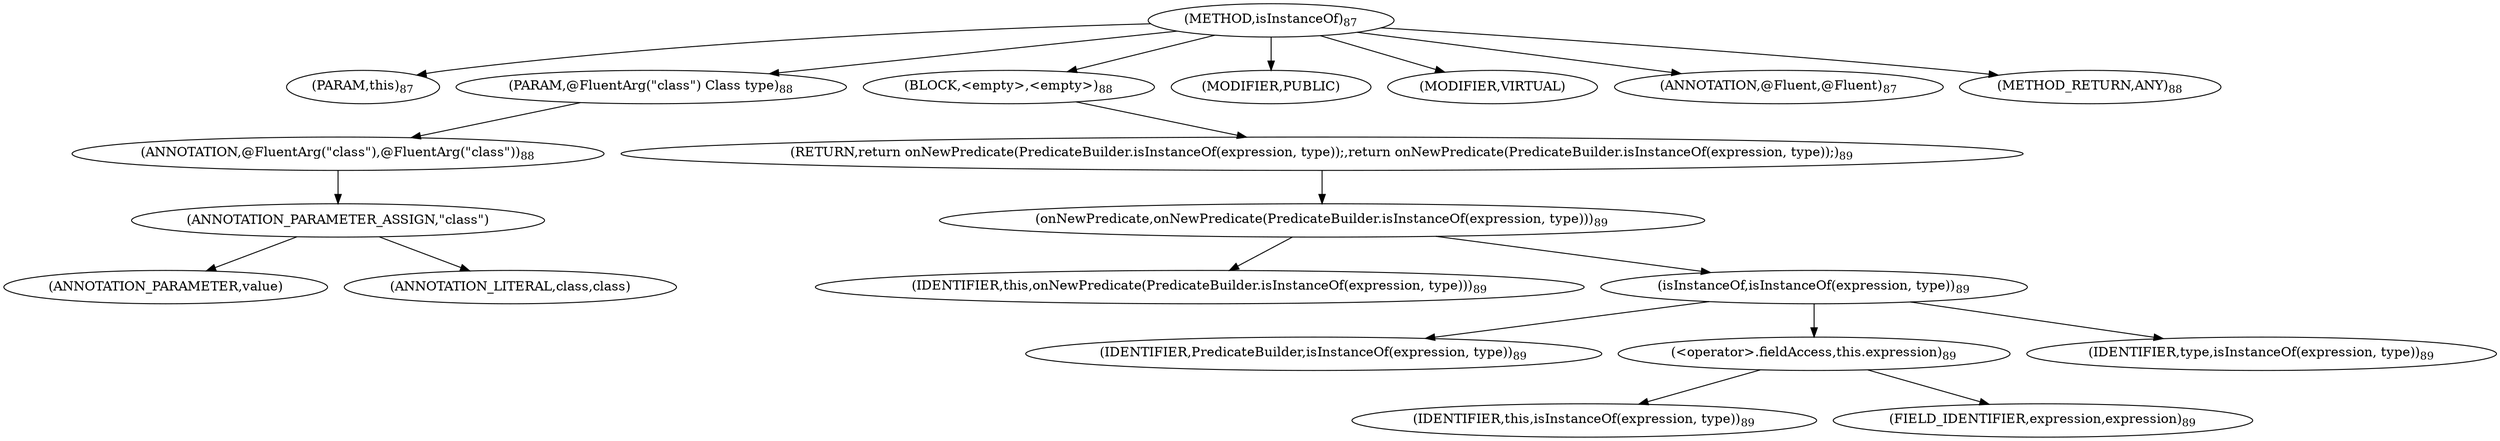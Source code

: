digraph "isInstanceOf" {  
"271" [label = <(METHOD,isInstanceOf)<SUB>87</SUB>> ]
"24" [label = <(PARAM,this)<SUB>87</SUB>> ]
"272" [label = <(PARAM,@FluentArg(&quot;class&quot;) Class type)<SUB>88</SUB>> ]
"273" [label = <(ANNOTATION,@FluentArg(&quot;class&quot;),@FluentArg(&quot;class&quot;))<SUB>88</SUB>> ]
"274" [label = <(ANNOTATION_PARAMETER_ASSIGN,&quot;class&quot;)> ]
"275" [label = <(ANNOTATION_PARAMETER,value)> ]
"276" [label = <(ANNOTATION_LITERAL,class,class)> ]
"277" [label = <(BLOCK,&lt;empty&gt;,&lt;empty&gt;)<SUB>88</SUB>> ]
"278" [label = <(RETURN,return onNewPredicate(PredicateBuilder.isInstanceOf(expression, type));,return onNewPredicate(PredicateBuilder.isInstanceOf(expression, type));)<SUB>89</SUB>> ]
"279" [label = <(onNewPredicate,onNewPredicate(PredicateBuilder.isInstanceOf(expression, type)))<SUB>89</SUB>> ]
"23" [label = <(IDENTIFIER,this,onNewPredicate(PredicateBuilder.isInstanceOf(expression, type)))<SUB>89</SUB>> ]
"280" [label = <(isInstanceOf,isInstanceOf(expression, type))<SUB>89</SUB>> ]
"281" [label = <(IDENTIFIER,PredicateBuilder,isInstanceOf(expression, type))<SUB>89</SUB>> ]
"282" [label = <(&lt;operator&gt;.fieldAccess,this.expression)<SUB>89</SUB>> ]
"283" [label = <(IDENTIFIER,this,isInstanceOf(expression, type))<SUB>89</SUB>> ]
"284" [label = <(FIELD_IDENTIFIER,expression,expression)<SUB>89</SUB>> ]
"285" [label = <(IDENTIFIER,type,isInstanceOf(expression, type))<SUB>89</SUB>> ]
"286" [label = <(MODIFIER,PUBLIC)> ]
"287" [label = <(MODIFIER,VIRTUAL)> ]
"288" [label = <(ANNOTATION,@Fluent,@Fluent)<SUB>87</SUB>> ]
"289" [label = <(METHOD_RETURN,ANY)<SUB>88</SUB>> ]
  "271" -> "24" 
  "271" -> "272" 
  "271" -> "277" 
  "271" -> "286" 
  "271" -> "287" 
  "271" -> "288" 
  "271" -> "289" 
  "272" -> "273" 
  "273" -> "274" 
  "274" -> "275" 
  "274" -> "276" 
  "277" -> "278" 
  "278" -> "279" 
  "279" -> "23" 
  "279" -> "280" 
  "280" -> "281" 
  "280" -> "282" 
  "280" -> "285" 
  "282" -> "283" 
  "282" -> "284" 
}
